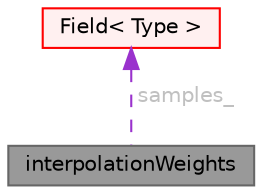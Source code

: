 digraph "interpolationWeights"
{
 // LATEX_PDF_SIZE
  bgcolor="transparent";
  edge [fontname=Helvetica,fontsize=10,labelfontname=Helvetica,labelfontsize=10];
  node [fontname=Helvetica,fontsize=10,shape=box,height=0.2,width=0.4];
  Node1 [id="Node000001",label="interpolationWeights",height=0.2,width=0.4,color="gray40", fillcolor="grey60", style="filled", fontcolor="black",tooltip="Abstract base class for interpolating in 1D."];
  Node2 -> Node1 [id="edge1_Node000001_Node000002",dir="back",color="darkorchid3",style="dashed",tooltip=" ",label=" samples_",fontcolor="grey" ];
  Node2 [id="Node000002",label="Field\< Type \>",height=0.2,width=0.4,color="red", fillcolor="#FFF0F0", style="filled",URL="$classFoam_1_1Field.html",tooltip="Generic templated field type."];
}
